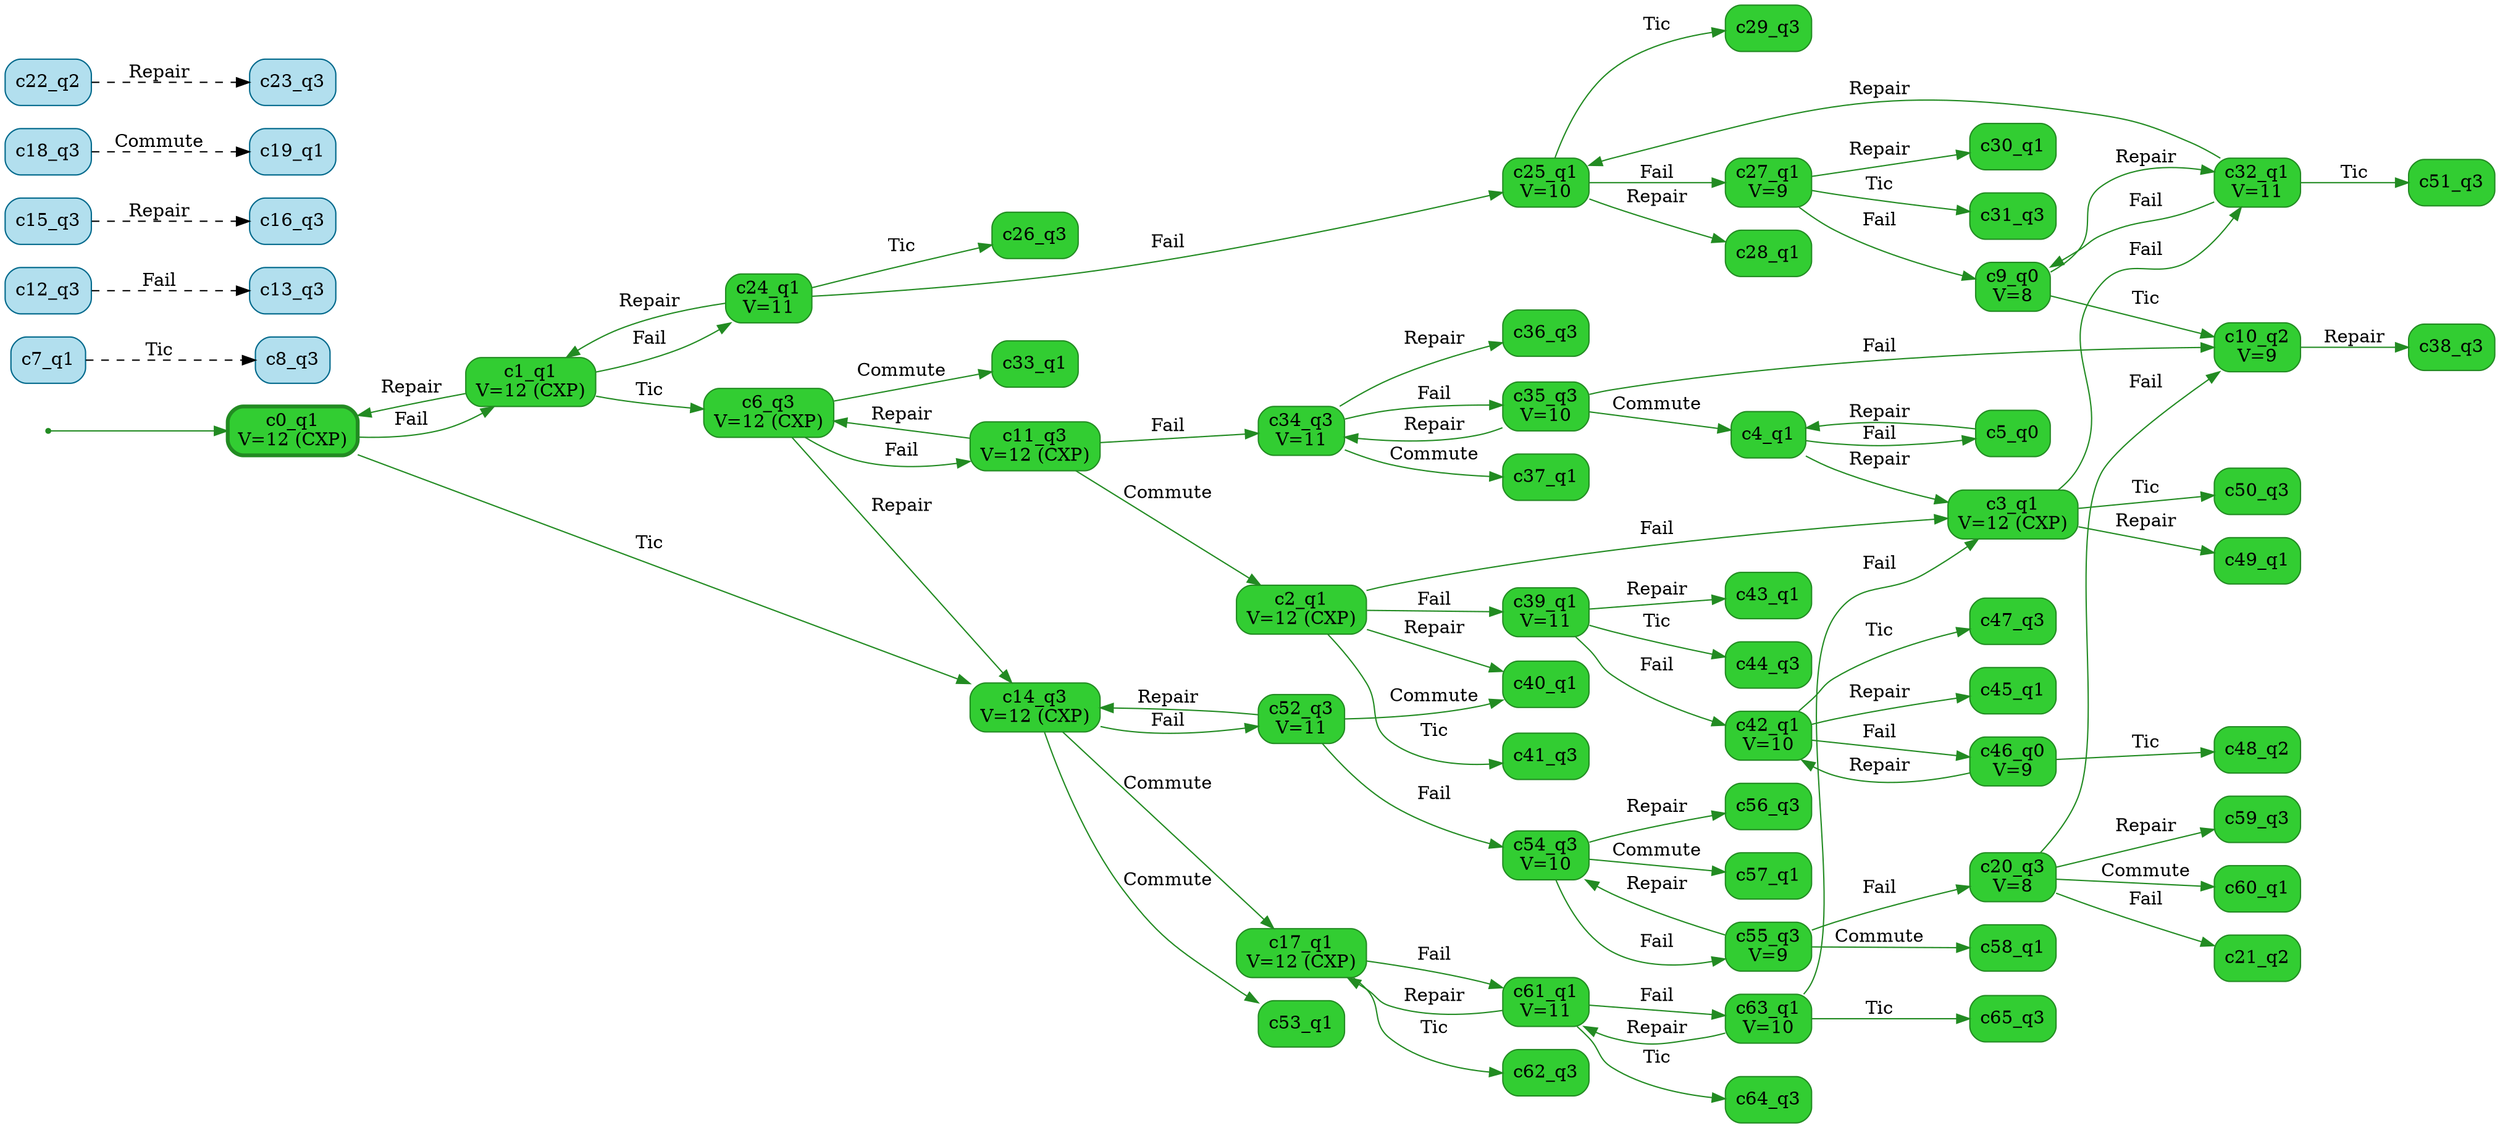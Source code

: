 digraph g {

	rankdir="LR"

	__invisible__[shape="point", color="forestgreen"]
	c0_q1[label="c0_q1\nV=12 (CXP)", shape="box", style="rounded, filled", color="forestgreen", fillcolor="limegreen", penwidth=3] // Initial
	c1_q1[label="c1_q1\nV=12 (CXP)", shape="box", style="rounded, filled", color="forestgreen", fillcolor="limegreen"]
	c6_q3[label="c6_q3\nV=12 (CXP)", shape="box", style="rounded, filled", color="forestgreen", fillcolor="limegreen"]
	c11_q3[label="c11_q3\nV=12 (CXP)", shape="box", style="rounded, filled", color="forestgreen", fillcolor="limegreen"]
	c2_q1[label="c2_q1\nV=12 (CXP)", shape="box", style="rounded, filled", color="forestgreen", fillcolor="limegreen"]
	c3_q1[label="c3_q1\nV=12 (CXP)", shape="box", style="rounded, filled", color="forestgreen", fillcolor="limegreen"]
	c32_q1[label="c32_q1\nV=11", shape="box", style="rounded, filled", color="forestgreen", fillcolor="limegreen"]
	c25_q1[label="c25_q1\nV=10", shape="box", style="rounded, filled", color="forestgreen", fillcolor="limegreen"]
	c27_q1[label="c27_q1\nV=9", shape="box", style="rounded, filled", color="forestgreen", fillcolor="limegreen"]
	c30_q1[label="c30_q1", shape="box", style="rounded, filled", color="forestgreen", fillcolor="limegreen"]
	c9_q0[label="c9_q0\nV=8", shape="box", style="rounded, filled", color="forestgreen", fillcolor="limegreen"]
	c10_q2[label="c10_q2\nV=9", shape="box", style="rounded, filled", color="forestgreen", fillcolor="limegreen"]
	c38_q3[label="c38_q3", shape="box", style="rounded, filled", color="forestgreen", fillcolor="limegreen"]
	c31_q3[label="c31_q3", shape="box", style="rounded, filled", color="forestgreen", fillcolor="limegreen"]
	c28_q1[label="c28_q1", shape="box", style="rounded, filled", color="forestgreen", fillcolor="limegreen"]
	c29_q3[label="c29_q3", shape="box", style="rounded, filled", color="forestgreen", fillcolor="limegreen"]
	c51_q3[label="c51_q3", shape="box", style="rounded, filled", color="forestgreen", fillcolor="limegreen"]
	c49_q1[label="c49_q1", shape="box", style="rounded, filled", color="forestgreen", fillcolor="limegreen"]
	c50_q3[label="c50_q3", shape="box", style="rounded, filled", color="forestgreen", fillcolor="limegreen"]
	c39_q1[label="c39_q1\nV=11", shape="box", style="rounded, filled", color="forestgreen", fillcolor="limegreen"]
	c42_q1[label="c42_q1\nV=10", shape="box", style="rounded, filled", color="forestgreen", fillcolor="limegreen"]
	c45_q1[label="c45_q1", shape="box", style="rounded, filled", color="forestgreen", fillcolor="limegreen"]
	c46_q0[label="c46_q0\nV=9", shape="box", style="rounded, filled", color="forestgreen", fillcolor="limegreen"]
	c48_q2[label="c48_q2", shape="box", style="rounded, filled", color="forestgreen", fillcolor="limegreen"]
	c47_q3[label="c47_q3", shape="box", style="rounded, filled", color="forestgreen", fillcolor="limegreen"]
	c43_q1[label="c43_q1", shape="box", style="rounded, filled", color="forestgreen", fillcolor="limegreen"]
	c44_q3[label="c44_q3", shape="box", style="rounded, filled", color="forestgreen", fillcolor="limegreen"]
	c40_q1[label="c40_q1", shape="box", style="rounded, filled", color="forestgreen", fillcolor="limegreen"]
	c41_q3[label="c41_q3", shape="box", style="rounded, filled", color="forestgreen", fillcolor="limegreen"]
	c34_q3[label="c34_q3\nV=11", shape="box", style="rounded, filled", color="forestgreen", fillcolor="limegreen"]
	c35_q3[label="c35_q3\nV=10", shape="box", style="rounded, filled", color="forestgreen", fillcolor="limegreen"]
	c4_q1[label="c4_q1", shape="box", style="rounded, filled", color="forestgreen", fillcolor="limegreen"]
	c5_q0[label="c5_q0", shape="box", style="rounded, filled", color="forestgreen", fillcolor="limegreen"]
	c36_q3[label="c36_q3", shape="box", style="rounded, filled", color="forestgreen", fillcolor="limegreen"]
	c37_q1[label="c37_q1", shape="box", style="rounded, filled", color="forestgreen", fillcolor="limegreen"]
	c14_q3[label="c14_q3\nV=12 (CXP)", shape="box", style="rounded, filled", color="forestgreen", fillcolor="limegreen"]
	c17_q1[label="c17_q1\nV=12 (CXP)", shape="box", style="rounded, filled", color="forestgreen", fillcolor="limegreen"]
	c61_q1[label="c61_q1\nV=11", shape="box", style="rounded, filled", color="forestgreen", fillcolor="limegreen"]
	c63_q1[label="c63_q1\nV=10", shape="box", style="rounded, filled", color="forestgreen", fillcolor="limegreen"]
	c65_q3[label="c65_q3", shape="box", style="rounded, filled", color="forestgreen", fillcolor="limegreen"]
	c64_q3[label="c64_q3", shape="box", style="rounded, filled", color="forestgreen", fillcolor="limegreen"]
	c62_q3[label="c62_q3", shape="box", style="rounded, filled", color="forestgreen", fillcolor="limegreen"]
	c52_q3[label="c52_q3\nV=11", shape="box", style="rounded, filled", color="forestgreen", fillcolor="limegreen"]
	c54_q3[label="c54_q3\nV=10", shape="box", style="rounded, filled", color="forestgreen", fillcolor="limegreen"]
	c55_q3[label="c55_q3\nV=9", shape="box", style="rounded, filled", color="forestgreen", fillcolor="limegreen"]
	c20_q3[label="c20_q3\nV=8", shape="box", style="rounded, filled", color="forestgreen", fillcolor="limegreen"]
	c21_q2[label="c21_q2", shape="box", style="rounded, filled", color="forestgreen", fillcolor="limegreen"]
	c59_q3[label="c59_q3", shape="box", style="rounded, filled", color="forestgreen", fillcolor="limegreen"]
	c60_q1[label="c60_q1", shape="box", style="rounded, filled", color="forestgreen", fillcolor="limegreen"]
	c58_q1[label="c58_q1", shape="box", style="rounded, filled", color="forestgreen", fillcolor="limegreen"]
	c56_q3[label="c56_q3", shape="box", style="rounded, filled", color="forestgreen", fillcolor="limegreen"]
	c57_q1[label="c57_q1", shape="box", style="rounded, filled", color="forestgreen", fillcolor="limegreen"]
	c53_q1[label="c53_q1", shape="box", style="rounded, filled", color="forestgreen", fillcolor="limegreen"]
	c33_q1[label="c33_q1", shape="box", style="rounded, filled", color="forestgreen", fillcolor="limegreen"]
	c24_q1[label="c24_q1\nV=11", shape="box", style="rounded, filled", color="forestgreen", fillcolor="limegreen"]
	c26_q3[label="c26_q3", shape="box", style="rounded, filled", color="forestgreen", fillcolor="limegreen"]
	c7_q1[label="c7_q1", shape="box", style="rounded, filled", color="deepskyblue4", fillcolor="lightblue2"]
	c8_q3[label="c8_q3", shape="box", style="rounded, filled", color="deepskyblue4", fillcolor="lightblue2"]
	c12_q3[label="c12_q3", shape="box", style="rounded, filled", color="deepskyblue4", fillcolor="lightblue2"]
	c13_q3[label="c13_q3", shape="box", style="rounded, filled", color="deepskyblue4", fillcolor="lightblue2"]
	c15_q3[label="c15_q3", shape="box", style="rounded, filled", color="deepskyblue4", fillcolor="lightblue2"]
	c16_q3[label="c16_q3", shape="box", style="rounded, filled", color="deepskyblue4", fillcolor="lightblue2"]
	c18_q3[label="c18_q3", shape="box", style="rounded, filled", color="deepskyblue4", fillcolor="lightblue2"]
	c19_q1[label="c19_q1", shape="box", style="rounded, filled", color="deepskyblue4", fillcolor="lightblue2"]
	c22_q2[label="c22_q2", shape="box", style="rounded, filled", color="deepskyblue4", fillcolor="lightblue2"]
	c23_q3[label="c23_q3", shape="box", style="rounded, filled", color="deepskyblue4", fillcolor="lightblue2"]

	__invisible__ -> c0_q1[color="forestgreen"]
	c0_q1 -> c1_q1[label="Fail", color="forestgreen"]
	c1_q1 -> c0_q1[label="Repair", color="forestgreen"]
	c1_q1 -> c6_q3[label="Tic", color="forestgreen"]
	c6_q3 -> c11_q3[label="Fail", color="forestgreen"]
	c11_q3 -> c2_q1[label="Commute", color="forestgreen"]
	c2_q1 -> c3_q1[label="Fail", color="forestgreen"]
	c3_q1 -> c32_q1[label="Fail", color="forestgreen"]
	c32_q1 -> c25_q1[label="Repair", color="forestgreen"]
	c25_q1 -> c27_q1[label="Fail", color="forestgreen"]
	c27_q1 -> c30_q1[label="Repair", color="forestgreen"]
	c27_q1 -> c9_q0[label="Fail", color="forestgreen"]
	c9_q0 -> c10_q2[label="Tic", color="forestgreen"]
	c10_q2 -> c38_q3[label="Repair", color="forestgreen"]
	c9_q0 -> c32_q1[label="Repair", color="forestgreen"]
	c27_q1 -> c31_q3[label="Tic", color="forestgreen"]
	c25_q1 -> c28_q1[label="Repair", color="forestgreen"]
	c25_q1 -> c29_q3[label="Tic", color="forestgreen"]
	c32_q1 -> c9_q0[label="Fail", color="forestgreen"]
	c32_q1 -> c51_q3[label="Tic", color="forestgreen"]
	c3_q1 -> c49_q1[label="Repair", color="forestgreen"]
	c3_q1 -> c50_q3[label="Tic", color="forestgreen"]
	c2_q1 -> c39_q1[label="Fail", color="forestgreen"]
	c39_q1 -> c42_q1[label="Fail", color="forestgreen"]
	c42_q1 -> c45_q1[label="Repair", color="forestgreen"]
	c42_q1 -> c46_q0[label="Fail", color="forestgreen"]
	c46_q0 -> c42_q1[label="Repair", color="forestgreen"]
	c46_q0 -> c48_q2[label="Tic", color="forestgreen"]
	c42_q1 -> c47_q3[label="Tic", color="forestgreen"]
	c39_q1 -> c43_q1[label="Repair", color="forestgreen"]
	c39_q1 -> c44_q3[label="Tic", color="forestgreen"]
	c2_q1 -> c40_q1[label="Repair", color="forestgreen"]
	c2_q1 -> c41_q3[label="Tic", color="forestgreen"]
	c11_q3 -> c34_q3[label="Fail", color="forestgreen"]
	c34_q3 -> c35_q3[label="Fail", color="forestgreen"]
	c35_q3 -> c34_q3[label="Repair", color="forestgreen"]
	c35_q3 -> c4_q1[label="Commute", color="forestgreen"]
	c4_q1 -> c3_q1[label="Repair", color="forestgreen"]
	c4_q1 -> c5_q0[label="Fail", color="forestgreen"]
	c5_q0 -> c4_q1[label="Repair", color="forestgreen"]
	c35_q3 -> c10_q2[label="Fail", color="forestgreen"]
	c34_q3 -> c36_q3[label="Repair", color="forestgreen"]
	c34_q3 -> c37_q1[label="Commute", color="forestgreen"]
	c11_q3 -> c6_q3[label="Repair", color="forestgreen"]
	c6_q3 -> c14_q3[label="Repair", color="forestgreen"]
	c14_q3 -> c17_q1[label="Commute", color="forestgreen"]
	c17_q1 -> c61_q1[label="Fail", color="forestgreen"]
	c61_q1 -> c63_q1[label="Fail", color="forestgreen"]
	c63_q1 -> c3_q1[label="Fail", color="forestgreen"]
	c63_q1 -> c61_q1[label="Repair", color="forestgreen"]
	c63_q1 -> c65_q3[label="Tic", color="forestgreen"]
	c61_q1 -> c17_q1[label="Repair", color="forestgreen"]
	c61_q1 -> c64_q3[label="Tic", color="forestgreen"]
	c17_q1 -> c62_q3[label="Tic", color="forestgreen"]
	c14_q3 -> c52_q3[label="Fail", color="forestgreen"]
	c52_q3 -> c54_q3[label="Fail", color="forestgreen"]
	c54_q3 -> c55_q3[label="Fail", color="forestgreen"]
	c55_q3 -> c20_q3[label="Fail", color="forestgreen"]
	c20_q3 -> c21_q2[label="Fail", color="forestgreen"]
	c20_q3 -> c59_q3[label="Repair", color="forestgreen"]
	c20_q3 -> c60_q1[label="Commute", color="forestgreen"]
	c20_q3 -> c10_q2[label="Fail", color="forestgreen"]
	c55_q3 -> c54_q3[label="Repair", color="forestgreen"]
	c55_q3 -> c58_q1[label="Commute", color="forestgreen"]
	c54_q3 -> c56_q3[label="Repair", color="forestgreen"]
	c54_q3 -> c57_q1[label="Commute", color="forestgreen"]
	c52_q3 -> c14_q3[label="Repair", color="forestgreen"]
	c52_q3 -> c40_q1[label="Commute", color="forestgreen"]
	c14_q3 -> c53_q1[label="Commute", color="forestgreen"]
	c6_q3 -> c33_q1[label="Commute", color="forestgreen"]
	c1_q1 -> c24_q1[label="Fail", color="forestgreen"]
	c24_q1 -> c25_q1[label="Fail", color="forestgreen"]
	c24_q1 -> c1_q1[label="Repair", color="forestgreen"]
	c24_q1 -> c26_q3[label="Tic", color="forestgreen"]
	c0_q1 -> c14_q3[label="Tic", color="forestgreen"]
	c7_q1 -> c8_q3[label="Tic", color="black", style="dashed"]
	c12_q3 -> c13_q3[label="Fail", color="black", style="dashed"]
	c15_q3 -> c16_q3[label="Repair", color="black", style="dashed"]
	c18_q3 -> c19_q1[label="Commute", color="black", style="dashed"]
	c22_q2 -> c23_q3[label="Repair", color="black", style="dashed"]

}
